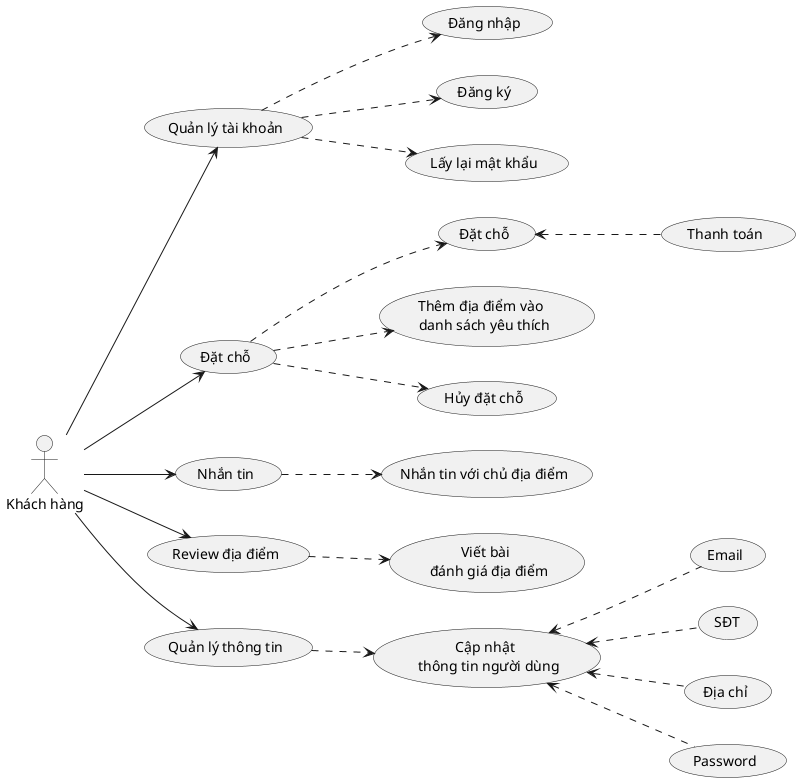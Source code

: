 @startuml 
actor :Khách hàng: as Customer
left to right direction
(Quản lý tài khoản) as QLTK
(Đặt chỗ) as DC
(Nhắn tin) as NTin 
(Review địa điểm) as RV 
(Quản lý thông tin) as QLTT


Customer -->  QLTK
QLTK ..> (Đăng nhập)
QLTK ..> (Đăng ký)
QLTK ..> (Lấy lại mật khẩu)

Customer --> DC
DC ..> (Thêm địa điểm vào \n danh sách yêu thích)
DC ..> (Đặt chỗ)
DC ..> (Hủy đặt chỗ)
(Thanh toán) .up.> (Đặt chỗ)

Customer --> NTin
NTin ..> (Nhắn tin với chủ địa điểm)
Customer --> RV 
RV ..> (Viết bài \n đánh giá địa điểm)
Customer --> QLTT
(Cập nhật \n thông tin người dùng) as TTND
QLTT ..> TTND
(Email) .up.> TTND
(SĐT)  .up.> TTND
(Địa chỉ)  .up.> TTND
(Password)  .up.> TTND


@enduml


